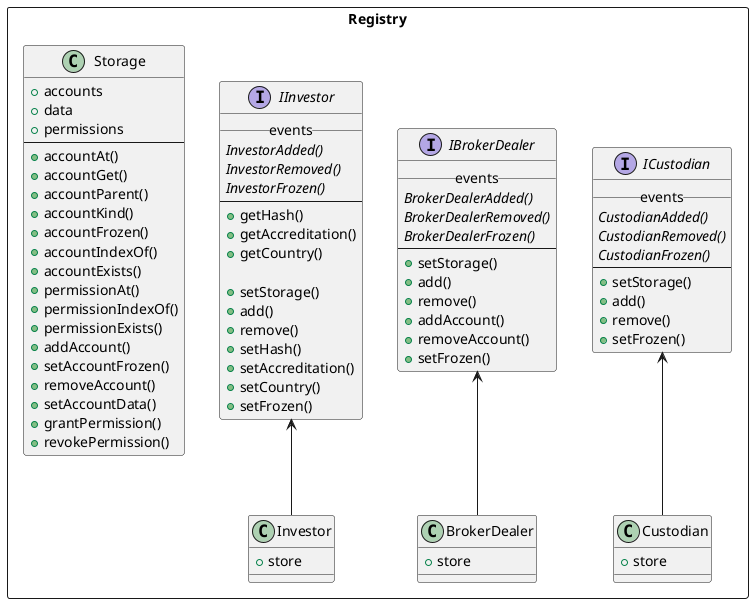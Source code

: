 @startuml
package Registry <<Rectangle>> {
	interface ICustodian {
		__ events __
		{abstract} CustodianAdded()
		{abstract} CustodianRemoved()
		{abstract} CustodianFrozen()
		----
		+ setStorage()
		+ add()
		+ remove()
		+ setFrozen()
	}

	interface IBrokerDealer {
		__ events __
		{abstract} BrokerDealerAdded()
		{abstract} BrokerDealerRemoved()
		{abstract} BrokerDealerFrozen()
		----
		+ setStorage()
		+ add()
		+ remove()
		+ addAccount()
		+ removeAccount()
		+ setFrozen()
	}

	interface IInvestor {
		__ events __
		{abstract} InvestorAdded()
		{abstract} InvestorRemoved()
		{abstract} InvestorFrozen()
		----
		+ getHash()
		+ getAccreditation()
		+ getCountry()

		+ setStorage()
		+ add()
		+ remove()
		+ setHash()
		+ setAccreditation()
		+ setCountry()
		+ setFrozen()
	}

	class Custodian {
		+ store
	}

	class BrokerDealer {
		+ store
	}

	class Investor {
		+ store
	}

	class Storage {
		+ accounts
		+ data
		+ permissions
		----
		+ accountAt()
		+ accountGet()
		+ accountParent()
		+ accountKind()
		+ accountFrozen()
		+ accountIndexOf()
		+ accountExists()
		+ permissionAt()
		+ permissionIndexOf()
		+ permissionExists()
		+ addAccount()
		+ setAccountFrozen()
		+ removeAccount()
		+ setAccountData()
		+ grantPermission()
		+ revokePermission()
	}
}

ICustodian <-- Custodian
IBrokerDealer <-- BrokerDealer
IInvestor <-- Investor
@enduml

